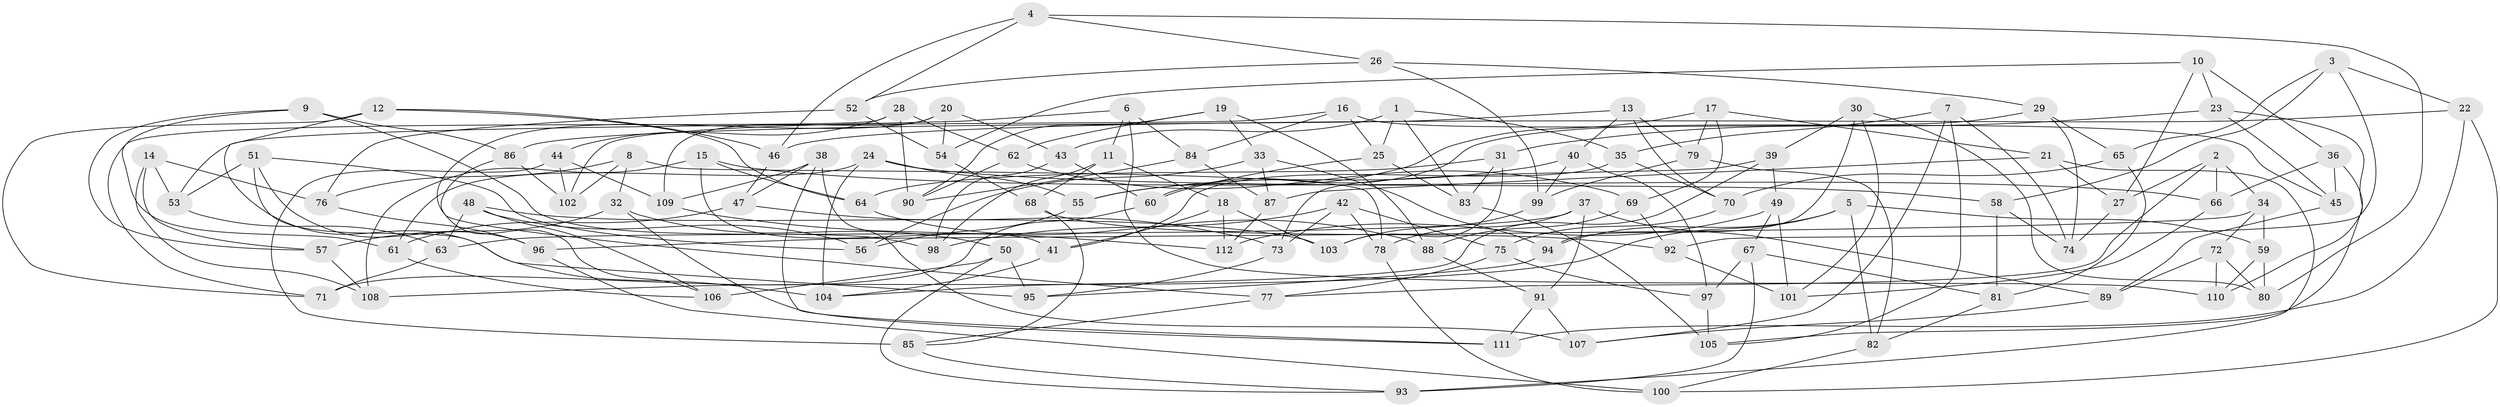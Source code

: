 // Generated by graph-tools (version 1.1) at 2025/50/03/09/25 03:50:54]
// undirected, 112 vertices, 224 edges
graph export_dot {
graph [start="1"]
  node [color=gray90,style=filled];
  1;
  2;
  3;
  4;
  5;
  6;
  7;
  8;
  9;
  10;
  11;
  12;
  13;
  14;
  15;
  16;
  17;
  18;
  19;
  20;
  21;
  22;
  23;
  24;
  25;
  26;
  27;
  28;
  29;
  30;
  31;
  32;
  33;
  34;
  35;
  36;
  37;
  38;
  39;
  40;
  41;
  42;
  43;
  44;
  45;
  46;
  47;
  48;
  49;
  50;
  51;
  52;
  53;
  54;
  55;
  56;
  57;
  58;
  59;
  60;
  61;
  62;
  63;
  64;
  65;
  66;
  67;
  68;
  69;
  70;
  71;
  72;
  73;
  74;
  75;
  76;
  77;
  78;
  79;
  80;
  81;
  82;
  83;
  84;
  85;
  86;
  87;
  88;
  89;
  90;
  91;
  92;
  93;
  94;
  95;
  96;
  97;
  98;
  99;
  100;
  101;
  102;
  103;
  104;
  105;
  106;
  107;
  108;
  109;
  110;
  111;
  112;
  1 -- 83;
  1 -- 35;
  1 -- 25;
  1 -- 43;
  2 -- 77;
  2 -- 66;
  2 -- 27;
  2 -- 34;
  3 -- 22;
  3 -- 92;
  3 -- 65;
  3 -- 58;
  4 -- 52;
  4 -- 26;
  4 -- 46;
  4 -- 80;
  5 -- 59;
  5 -- 108;
  5 -- 82;
  5 -- 94;
  6 -- 110;
  6 -- 11;
  6 -- 84;
  6 -- 102;
  7 -- 107;
  7 -- 35;
  7 -- 74;
  7 -- 105;
  8 -- 78;
  8 -- 76;
  8 -- 102;
  8 -- 32;
  9 -- 98;
  9 -- 61;
  9 -- 86;
  9 -- 57;
  10 -- 54;
  10 -- 36;
  10 -- 23;
  10 -- 27;
  11 -- 18;
  11 -- 68;
  11 -- 98;
  12 -- 95;
  12 -- 46;
  12 -- 64;
  12 -- 71;
  13 -- 86;
  13 -- 40;
  13 -- 70;
  13 -- 79;
  14 -- 76;
  14 -- 57;
  14 -- 108;
  14 -- 53;
  15 -- 41;
  15 -- 64;
  15 -- 108;
  15 -- 66;
  16 -- 25;
  16 -- 53;
  16 -- 45;
  16 -- 84;
  17 -- 21;
  17 -- 79;
  17 -- 55;
  17 -- 69;
  18 -- 103;
  18 -- 41;
  18 -- 112;
  19 -- 88;
  19 -- 62;
  19 -- 90;
  19 -- 33;
  20 -- 77;
  20 -- 43;
  20 -- 54;
  20 -- 109;
  21 -- 87;
  21 -- 27;
  21 -- 93;
  22 -- 100;
  22 -- 111;
  22 -- 46;
  23 -- 31;
  23 -- 45;
  23 -- 110;
  24 -- 58;
  24 -- 104;
  24 -- 55;
  24 -- 61;
  25 -- 83;
  25 -- 60;
  26 -- 29;
  26 -- 52;
  26 -- 99;
  27 -- 74;
  28 -- 71;
  28 -- 90;
  28 -- 44;
  28 -- 62;
  29 -- 74;
  29 -- 60;
  29 -- 65;
  30 -- 94;
  30 -- 101;
  30 -- 39;
  30 -- 80;
  31 -- 103;
  31 -- 83;
  31 -- 64;
  32 -- 57;
  32 -- 50;
  32 -- 111;
  33 -- 87;
  33 -- 94;
  33 -- 56;
  34 -- 59;
  34 -- 72;
  34 -- 96;
  35 -- 70;
  35 -- 41;
  36 -- 105;
  36 -- 45;
  36 -- 66;
  37 -- 89;
  37 -- 78;
  37 -- 91;
  37 -- 63;
  38 -- 111;
  38 -- 109;
  38 -- 47;
  38 -- 107;
  39 -- 73;
  39 -- 104;
  39 -- 49;
  40 -- 99;
  40 -- 97;
  40 -- 55;
  41 -- 104;
  42 -- 98;
  42 -- 78;
  42 -- 73;
  42 -- 75;
  43 -- 60;
  43 -- 98;
  44 -- 85;
  44 -- 102;
  44 -- 109;
  45 -- 89;
  46 -- 47;
  47 -- 73;
  47 -- 61;
  48 -- 56;
  48 -- 106;
  48 -- 103;
  48 -- 63;
  49 -- 101;
  49 -- 67;
  49 -- 112;
  50 -- 93;
  50 -- 106;
  50 -- 95;
  51 -- 53;
  51 -- 96;
  51 -- 56;
  51 -- 104;
  52 -- 54;
  52 -- 76;
  53 -- 63;
  54 -- 68;
  55 -- 56;
  57 -- 108;
  58 -- 74;
  58 -- 81;
  59 -- 110;
  59 -- 80;
  60 -- 71;
  61 -- 106;
  62 -- 69;
  62 -- 90;
  63 -- 71;
  64 -- 88;
  65 -- 81;
  65 -- 70;
  66 -- 101;
  67 -- 97;
  67 -- 93;
  67 -- 81;
  68 -- 92;
  68 -- 85;
  69 -- 88;
  69 -- 92;
  70 -- 75;
  72 -- 80;
  72 -- 89;
  72 -- 110;
  73 -- 95;
  75 -- 77;
  75 -- 97;
  76 -- 96;
  77 -- 85;
  78 -- 100;
  79 -- 82;
  79 -- 99;
  81 -- 82;
  82 -- 100;
  83 -- 105;
  84 -- 90;
  84 -- 87;
  85 -- 93;
  86 -- 106;
  86 -- 102;
  87 -- 112;
  88 -- 91;
  89 -- 107;
  91 -- 107;
  91 -- 111;
  92 -- 101;
  94 -- 95;
  96 -- 100;
  97 -- 105;
  99 -- 103;
  109 -- 112;
}

